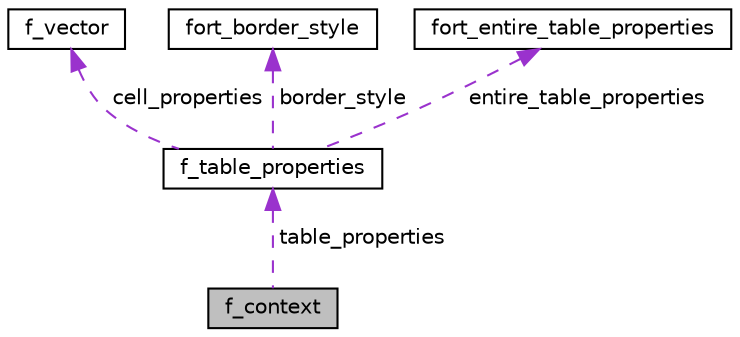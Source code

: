 digraph "f_context"
{
 // LATEX_PDF_SIZE
  edge [fontname="Helvetica",fontsize="10",labelfontname="Helvetica",labelfontsize="10"];
  node [fontname="Helvetica",fontsize="10",shape=record];
  Node1 [label="f_context",height=0.2,width=0.4,color="black", fillcolor="grey75", style="filled", fontcolor="black",tooltip=" "];
  Node2 -> Node1 [dir="back",color="darkorchid3",fontsize="10",style="dashed",label=" table_properties" ,fontname="Helvetica"];
  Node2 [label="f_table_properties",height=0.2,width=0.4,color="black", fillcolor="white", style="filled",URL="$structf__table__properties.html",tooltip=" "];
  Node3 -> Node2 [dir="back",color="darkorchid3",fontsize="10",style="dashed",label=" cell_properties" ,fontname="Helvetica"];
  Node3 [label="f_vector",height=0.2,width=0.4,color="black", fillcolor="white", style="filled",URL="$structf__vector.html",tooltip=" "];
  Node4 -> Node2 [dir="back",color="darkorchid3",fontsize="10",style="dashed",label=" border_style" ,fontname="Helvetica"];
  Node4 [label="fort_border_style",height=0.2,width=0.4,color="black", fillcolor="white", style="filled",URL="$structfort__border__style.html",tooltip=" "];
  Node5 -> Node2 [dir="back",color="darkorchid3",fontsize="10",style="dashed",label=" entire_table_properties" ,fontname="Helvetica"];
  Node5 [label="fort_entire_table_properties",height=0.2,width=0.4,color="black", fillcolor="white", style="filled",URL="$structfort__entire__table__properties.html",tooltip=" "];
}
